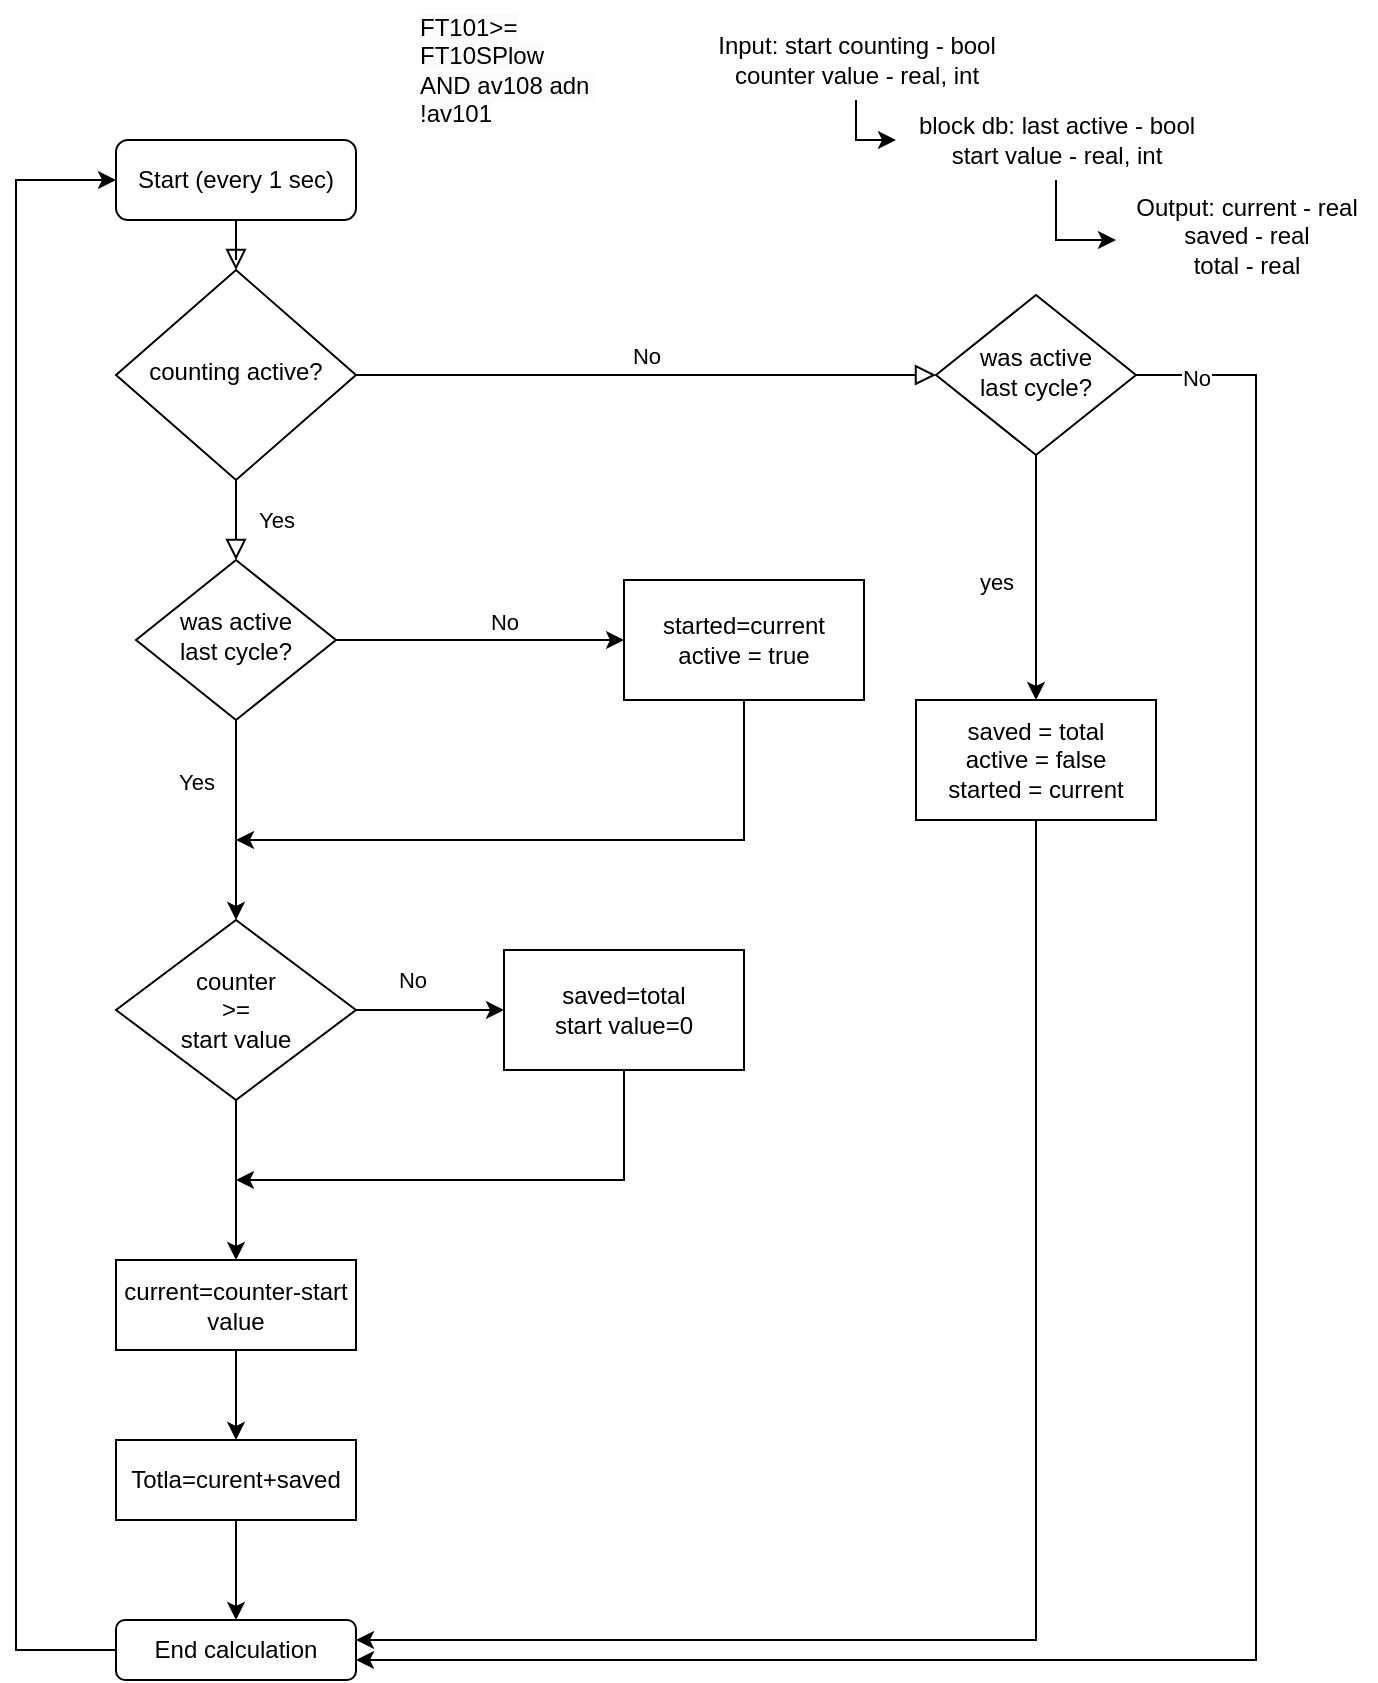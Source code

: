 <mxfile version="20.7.4" type="github">
  <diagram id="C5RBs43oDa-KdzZeNtuy" name="Page-1">
    <mxGraphModel dx="875" dy="409" grid="1" gridSize="10" guides="1" tooltips="1" connect="1" arrows="1" fold="1" page="1" pageScale="1" pageWidth="827" pageHeight="1169" math="0" shadow="0">
      <root>
        <mxCell id="WIyWlLk6GJQsqaUBKTNV-0" />
        <mxCell id="WIyWlLk6GJQsqaUBKTNV-1" parent="WIyWlLk6GJQsqaUBKTNV-0" />
        <mxCell id="WIyWlLk6GJQsqaUBKTNV-2" value="" style="rounded=0;html=1;jettySize=auto;orthogonalLoop=1;fontSize=11;endArrow=block;endFill=0;endSize=8;strokeWidth=1;shadow=0;labelBackgroundColor=none;edgeStyle=orthogonalEdgeStyle;" parent="WIyWlLk6GJQsqaUBKTNV-1" source="WIyWlLk6GJQsqaUBKTNV-3" target="WIyWlLk6GJQsqaUBKTNV-6" edge="1">
          <mxGeometry relative="1" as="geometry" />
        </mxCell>
        <mxCell id="WIyWlLk6GJQsqaUBKTNV-3" value="Start (every 1 sec)" style="rounded=1;whiteSpace=wrap;html=1;fontSize=12;glass=0;strokeWidth=1;shadow=0;" parent="WIyWlLk6GJQsqaUBKTNV-1" vertex="1">
          <mxGeometry x="160" y="80" width="120" height="40" as="geometry" />
        </mxCell>
        <mxCell id="WIyWlLk6GJQsqaUBKTNV-4" value="Yes" style="rounded=0;html=1;jettySize=auto;orthogonalLoop=1;fontSize=11;endArrow=block;endFill=0;endSize=8;strokeWidth=1;shadow=0;labelBackgroundColor=none;edgeStyle=orthogonalEdgeStyle;" parent="WIyWlLk6GJQsqaUBKTNV-1" source="WIyWlLk6GJQsqaUBKTNV-6" target="WIyWlLk6GJQsqaUBKTNV-10" edge="1">
          <mxGeometry y="20" relative="1" as="geometry">
            <mxPoint as="offset" />
          </mxGeometry>
        </mxCell>
        <mxCell id="WIyWlLk6GJQsqaUBKTNV-5" value="No" style="edgeStyle=orthogonalEdgeStyle;rounded=0;html=1;jettySize=auto;orthogonalLoop=1;fontSize=11;endArrow=block;endFill=0;endSize=8;strokeWidth=1;shadow=0;labelBackgroundColor=none;entryX=0;entryY=0.5;entryDx=0;entryDy=0;" parent="WIyWlLk6GJQsqaUBKTNV-1" source="WIyWlLk6GJQsqaUBKTNV-6" target="XAoa4UDu2-2IFFTAFuq_-0" edge="1">
          <mxGeometry y="10" relative="1" as="geometry">
            <mxPoint as="offset" />
          </mxGeometry>
        </mxCell>
        <mxCell id="WIyWlLk6GJQsqaUBKTNV-6" value="counting active?" style="rhombus;whiteSpace=wrap;html=1;shadow=0;fontFamily=Helvetica;fontSize=12;align=center;strokeWidth=1;spacing=6;spacingTop=-4;" parent="WIyWlLk6GJQsqaUBKTNV-1" vertex="1">
          <mxGeometry x="160" y="145" width="120" height="105" as="geometry" />
        </mxCell>
        <mxCell id="XAoa4UDu2-2IFFTAFuq_-49" style="edgeStyle=orthogonalEdgeStyle;rounded=0;orthogonalLoop=1;jettySize=auto;html=1;entryX=0;entryY=0.5;entryDx=0;entryDy=0;" edge="1" parent="WIyWlLk6GJQsqaUBKTNV-1" source="WIyWlLk6GJQsqaUBKTNV-10">
          <mxGeometry relative="1" as="geometry">
            <mxPoint x="414" y="330" as="targetPoint" />
          </mxGeometry>
        </mxCell>
        <mxCell id="XAoa4UDu2-2IFFTAFuq_-50" value="No" style="edgeLabel;html=1;align=center;verticalAlign=middle;resizable=0;points=[];" vertex="1" connectable="0" parent="XAoa4UDu2-2IFFTAFuq_-49">
          <mxGeometry x="0.175" y="1" relative="1" as="geometry">
            <mxPoint x="-1" y="-9" as="offset" />
          </mxGeometry>
        </mxCell>
        <mxCell id="WIyWlLk6GJQsqaUBKTNV-10" value="was active&lt;br&gt;last cycle?" style="rhombus;whiteSpace=wrap;html=1;shadow=0;fontFamily=Helvetica;fontSize=12;align=center;strokeWidth=1;spacing=6;spacingTop=-4;" parent="WIyWlLk6GJQsqaUBKTNV-1" vertex="1">
          <mxGeometry x="170" y="290" width="100" height="80" as="geometry" />
        </mxCell>
        <mxCell id="XAoa4UDu2-2IFFTAFuq_-25" style="edgeStyle=orthogonalEdgeStyle;rounded=0;orthogonalLoop=1;jettySize=auto;html=1;entryX=0;entryY=0.5;entryDx=0;entryDy=0;exitX=0;exitY=0.5;exitDx=0;exitDy=0;" edge="1" parent="WIyWlLk6GJQsqaUBKTNV-1" source="WIyWlLk6GJQsqaUBKTNV-11" target="WIyWlLk6GJQsqaUBKTNV-3">
          <mxGeometry relative="1" as="geometry">
            <Array as="points">
              <mxPoint x="110" y="835" />
              <mxPoint x="110" y="100" />
            </Array>
          </mxGeometry>
        </mxCell>
        <mxCell id="WIyWlLk6GJQsqaUBKTNV-11" value="End calculation" style="rounded=1;whiteSpace=wrap;html=1;fontSize=12;glass=0;strokeWidth=1;shadow=0;" parent="WIyWlLk6GJQsqaUBKTNV-1" vertex="1">
          <mxGeometry x="160" y="820" width="120" height="30" as="geometry" />
        </mxCell>
        <mxCell id="XAoa4UDu2-2IFFTAFuq_-23" style="edgeStyle=orthogonalEdgeStyle;rounded=0;orthogonalLoop=1;jettySize=auto;html=1;exitX=0.5;exitY=1;exitDx=0;exitDy=0;exitPerimeter=0;" edge="1" parent="WIyWlLk6GJQsqaUBKTNV-1" source="XAoa4UDu2-2IFFTAFuq_-53">
          <mxGeometry relative="1" as="geometry">
            <mxPoint x="474" y="350" as="sourcePoint" />
            <mxPoint x="220" y="430" as="targetPoint" />
            <Array as="points">
              <mxPoint x="474" y="430" />
            </Array>
          </mxGeometry>
        </mxCell>
        <mxCell id="XAoa4UDu2-2IFFTAFuq_-1" style="edgeStyle=orthogonalEdgeStyle;rounded=0;orthogonalLoop=1;jettySize=auto;html=1;" edge="1" parent="WIyWlLk6GJQsqaUBKTNV-1" source="XAoa4UDu2-2IFFTAFuq_-0">
          <mxGeometry relative="1" as="geometry">
            <mxPoint x="280" y="840" as="targetPoint" />
            <Array as="points">
              <mxPoint x="730" y="198" />
              <mxPoint x="730" y="840" />
              <mxPoint x="280" y="840" />
            </Array>
          </mxGeometry>
        </mxCell>
        <mxCell id="XAoa4UDu2-2IFFTAFuq_-2" value="No" style="edgeLabel;html=1;align=center;verticalAlign=middle;resizable=0;points=[];" vertex="1" connectable="0" parent="XAoa4UDu2-2IFFTAFuq_-1">
          <mxGeometry x="-0.169" y="2" relative="1" as="geometry">
            <mxPoint x="-32" y="-418" as="offset" />
          </mxGeometry>
        </mxCell>
        <mxCell id="XAoa4UDu2-2IFFTAFuq_-45" style="edgeStyle=orthogonalEdgeStyle;rounded=0;orthogonalLoop=1;jettySize=auto;html=1;entryX=0.5;entryY=0;entryDx=0;entryDy=0;" edge="1" parent="WIyWlLk6GJQsqaUBKTNV-1" source="XAoa4UDu2-2IFFTAFuq_-0" target="XAoa4UDu2-2IFFTAFuq_-42">
          <mxGeometry relative="1" as="geometry" />
        </mxCell>
        <mxCell id="XAoa4UDu2-2IFFTAFuq_-46" value="yes" style="edgeLabel;html=1;align=center;verticalAlign=middle;resizable=0;points=[];" vertex="1" connectable="0" parent="XAoa4UDu2-2IFFTAFuq_-45">
          <mxGeometry x="0.213" y="1" relative="1" as="geometry">
            <mxPoint x="-21" y="-11" as="offset" />
          </mxGeometry>
        </mxCell>
        <mxCell id="XAoa4UDu2-2IFFTAFuq_-0" value="was active&lt;br&gt;last cycle?" style="rhombus;whiteSpace=wrap;html=1;shadow=0;fontFamily=Helvetica;fontSize=12;align=center;strokeWidth=1;spacing=6;spacingTop=-4;" vertex="1" parent="WIyWlLk6GJQsqaUBKTNV-1">
          <mxGeometry x="570" y="157.5" width="100" height="80" as="geometry" />
        </mxCell>
        <mxCell id="XAoa4UDu2-2IFFTAFuq_-9" style="edgeStyle=orthogonalEdgeStyle;rounded=0;orthogonalLoop=1;jettySize=auto;html=1;exitX=0.5;exitY=1;exitDx=0;exitDy=0;entryX=0.5;entryY=0;entryDx=0;entryDy=0;" edge="1" parent="WIyWlLk6GJQsqaUBKTNV-1" source="WIyWlLk6GJQsqaUBKTNV-10" target="XAoa4UDu2-2IFFTAFuq_-17">
          <mxGeometry relative="1" as="geometry">
            <mxPoint x="260" y="580" as="targetPoint" />
            <mxPoint x="220" y="510" as="sourcePoint" />
          </mxGeometry>
        </mxCell>
        <mxCell id="XAoa4UDu2-2IFFTAFuq_-54" value="Yes" style="edgeLabel;html=1;align=center;verticalAlign=middle;resizable=0;points=[];" vertex="1" connectable="0" parent="XAoa4UDu2-2IFFTAFuq_-9">
          <mxGeometry x="0.198" y="5" relative="1" as="geometry">
            <mxPoint x="-25" y="-29" as="offset" />
          </mxGeometry>
        </mxCell>
        <mxCell id="XAoa4UDu2-2IFFTAFuq_-24" style="edgeStyle=orthogonalEdgeStyle;rounded=0;orthogonalLoop=1;jettySize=auto;html=1;" edge="1" parent="WIyWlLk6GJQsqaUBKTNV-1" source="XAoa4UDu2-2IFFTAFuq_-10" target="XAoa4UDu2-2IFFTAFuq_-21">
          <mxGeometry relative="1" as="geometry" />
        </mxCell>
        <mxCell id="XAoa4UDu2-2IFFTAFuq_-10" value="current=counter-start value" style="rounded=0;whiteSpace=wrap;html=1;" vertex="1" parent="WIyWlLk6GJQsqaUBKTNV-1">
          <mxGeometry x="160" y="640" width="120" height="45" as="geometry" />
        </mxCell>
        <mxCell id="XAoa4UDu2-2IFFTAFuq_-18" style="edgeStyle=orthogonalEdgeStyle;rounded=0;orthogonalLoop=1;jettySize=auto;html=1;exitX=0.5;exitY=1;exitDx=0;exitDy=0;entryX=0.5;entryY=0;entryDx=0;entryDy=0;" edge="1" parent="WIyWlLk6GJQsqaUBKTNV-1" source="XAoa4UDu2-2IFFTAFuq_-17" target="XAoa4UDu2-2IFFTAFuq_-10">
          <mxGeometry relative="1" as="geometry" />
        </mxCell>
        <mxCell id="XAoa4UDu2-2IFFTAFuq_-36" style="edgeStyle=orthogonalEdgeStyle;rounded=0;orthogonalLoop=1;jettySize=auto;html=1;entryX=0;entryY=0.5;entryDx=0;entryDy=0;" edge="1" parent="WIyWlLk6GJQsqaUBKTNV-1" source="XAoa4UDu2-2IFFTAFuq_-17" target="XAoa4UDu2-2IFFTAFuq_-35">
          <mxGeometry relative="1" as="geometry" />
        </mxCell>
        <mxCell id="XAoa4UDu2-2IFFTAFuq_-56" value="No" style="edgeLabel;html=1;align=center;verticalAlign=middle;resizable=0;points=[];" vertex="1" connectable="0" parent="XAoa4UDu2-2IFFTAFuq_-36">
          <mxGeometry x="-0.248" y="1" relative="1" as="geometry">
            <mxPoint y="-14" as="offset" />
          </mxGeometry>
        </mxCell>
        <mxCell id="XAoa4UDu2-2IFFTAFuq_-17" value="counter&lt;br&gt;&amp;gt;=&lt;br&gt;start value" style="rhombus;whiteSpace=wrap;html=1;" vertex="1" parent="WIyWlLk6GJQsqaUBKTNV-1">
          <mxGeometry x="160" y="470" width="120" height="90" as="geometry" />
        </mxCell>
        <mxCell id="XAoa4UDu2-2IFFTAFuq_-26" style="edgeStyle=orthogonalEdgeStyle;rounded=0;orthogonalLoop=1;jettySize=auto;html=1;entryX=0.5;entryY=0;entryDx=0;entryDy=0;" edge="1" parent="WIyWlLk6GJQsqaUBKTNV-1" source="XAoa4UDu2-2IFFTAFuq_-21" target="WIyWlLk6GJQsqaUBKTNV-11">
          <mxGeometry relative="1" as="geometry" />
        </mxCell>
        <mxCell id="XAoa4UDu2-2IFFTAFuq_-21" value="Totla=curent+saved" style="rounded=0;whiteSpace=wrap;html=1;" vertex="1" parent="WIyWlLk6GJQsqaUBKTNV-1">
          <mxGeometry x="160" y="730" width="120" height="40" as="geometry" />
        </mxCell>
        <mxCell id="XAoa4UDu2-2IFFTAFuq_-34" style="edgeStyle=orthogonalEdgeStyle;rounded=0;orthogonalLoop=1;jettySize=auto;html=1;startArrow=none;" edge="1" parent="WIyWlLk6GJQsqaUBKTNV-1" source="XAoa4UDu2-2IFFTAFuq_-42">
          <mxGeometry relative="1" as="geometry">
            <mxPoint x="280" y="830" as="targetPoint" />
            <Array as="points">
              <mxPoint x="620" y="830" />
              <mxPoint x="280" y="830" />
            </Array>
          </mxGeometry>
        </mxCell>
        <mxCell id="XAoa4UDu2-2IFFTAFuq_-37" style="edgeStyle=orthogonalEdgeStyle;rounded=0;orthogonalLoop=1;jettySize=auto;html=1;exitX=0.5;exitY=1;exitDx=0;exitDy=0;" edge="1" parent="WIyWlLk6GJQsqaUBKTNV-1" source="XAoa4UDu2-2IFFTAFuq_-35">
          <mxGeometry relative="1" as="geometry">
            <mxPoint x="220" y="600" as="targetPoint" />
            <Array as="points">
              <mxPoint x="414" y="600" />
              <mxPoint x="220" y="600" />
            </Array>
          </mxGeometry>
        </mxCell>
        <mxCell id="XAoa4UDu2-2IFFTAFuq_-35" value="saved=total&lt;br&gt;start value=0" style="rounded=0;whiteSpace=wrap;html=1;" vertex="1" parent="WIyWlLk6GJQsqaUBKTNV-1">
          <mxGeometry x="354" y="485" width="120" height="60" as="geometry" />
        </mxCell>
        <mxCell id="XAoa4UDu2-2IFFTAFuq_-39" value="&lt;span style=&quot;color: rgb(0, 0, 0); font-family: Helvetica; font-size: 12px; font-style: normal; font-variant-ligatures: normal; font-variant-caps: normal; font-weight: 400; letter-spacing: normal; orphans: 2; text-align: center; text-indent: 0px; text-transform: none; widows: 2; word-spacing: 0px; -webkit-text-stroke-width: 0px; background-color: rgb(251, 251, 251); text-decoration-thickness: initial; text-decoration-style: initial; text-decoration-color: initial; float: none; display: inline !important;&quot;&gt;FT101&amp;gt;=&lt;/span&gt;&lt;br style=&quot;border-color: var(--border-color); color: rgb(0, 0, 0); font-family: Helvetica; font-size: 12px; font-style: normal; font-variant-ligatures: normal; font-variant-caps: normal; font-weight: 400; letter-spacing: normal; orphans: 2; text-align: center; text-indent: 0px; text-transform: none; widows: 2; word-spacing: 0px; -webkit-text-stroke-width: 0px; background-color: rgb(251, 251, 251); text-decoration-thickness: initial; text-decoration-style: initial; text-decoration-color: initial;&quot;&gt;&lt;span style=&quot;color: rgb(0, 0, 0); font-family: Helvetica; font-size: 12px; font-style: normal; font-variant-ligatures: normal; font-variant-caps: normal; font-weight: 400; letter-spacing: normal; orphans: 2; text-align: center; text-indent: 0px; text-transform: none; widows: 2; word-spacing: 0px; -webkit-text-stroke-width: 0px; background-color: rgb(251, 251, 251); text-decoration-thickness: initial; text-decoration-style: initial; text-decoration-color: initial; float: none; display: inline !important;&quot;&gt;FT10SPlow&lt;/span&gt;&lt;br style=&quot;border-color: var(--border-color); color: rgb(0, 0, 0); font-family: Helvetica; font-size: 12px; font-style: normal; font-variant-ligatures: normal; font-variant-caps: normal; font-weight: 400; letter-spacing: normal; orphans: 2; text-align: center; text-indent: 0px; text-transform: none; widows: 2; word-spacing: 0px; -webkit-text-stroke-width: 0px; background-color: rgb(251, 251, 251); text-decoration-thickness: initial; text-decoration-style: initial; text-decoration-color: initial;&quot;&gt;&lt;span style=&quot;color: rgb(0, 0, 0); font-family: Helvetica; font-size: 12px; font-style: normal; font-variant-ligatures: normal; font-variant-caps: normal; font-weight: 400; letter-spacing: normal; orphans: 2; text-align: center; text-indent: 0px; text-transform: none; widows: 2; word-spacing: 0px; -webkit-text-stroke-width: 0px; background-color: rgb(251, 251, 251); text-decoration-thickness: initial; text-decoration-style: initial; text-decoration-color: initial; float: none; display: inline !important;&quot;&gt;AND&amp;nbsp;av108 adn&amp;nbsp;&lt;/span&gt;&lt;br style=&quot;border-color: var(--border-color); color: rgb(0, 0, 0); font-family: Helvetica; font-size: 12px; font-style: normal; font-variant-ligatures: normal; font-variant-caps: normal; font-weight: 400; letter-spacing: normal; orphans: 2; text-align: center; text-indent: 0px; text-transform: none; widows: 2; word-spacing: 0px; -webkit-text-stroke-width: 0px; background-color: rgb(251, 251, 251); text-decoration-thickness: initial; text-decoration-style: initial; text-decoration-color: initial;&quot;&gt;&lt;span style=&quot;color: rgb(0, 0, 0); font-family: Helvetica; font-size: 12px; font-style: normal; font-variant-ligatures: normal; font-variant-caps: normal; font-weight: 400; letter-spacing: normal; orphans: 2; text-align: center; text-indent: 0px; text-transform: none; widows: 2; word-spacing: 0px; -webkit-text-stroke-width: 0px; background-color: rgb(251, 251, 251); text-decoration-thickness: initial; text-decoration-style: initial; text-decoration-color: initial; float: none; display: inline !important;&quot;&gt;!av101&lt;/span&gt;" style="text;whiteSpace=wrap;html=1;" vertex="1" parent="WIyWlLk6GJQsqaUBKTNV-1">
          <mxGeometry x="310" y="10" width="120" height="80" as="geometry" />
        </mxCell>
        <mxCell id="XAoa4UDu2-2IFFTAFuq_-42" value="saved = total&lt;br&gt;active = false&lt;br&gt;started = current" style="rounded=0;whiteSpace=wrap;html=1;" vertex="1" parent="WIyWlLk6GJQsqaUBKTNV-1">
          <mxGeometry x="560" y="360" width="120" height="60" as="geometry" />
        </mxCell>
        <mxCell id="XAoa4UDu2-2IFFTAFuq_-53" value="started=current&lt;br&gt;active = true" style="rounded=0;whiteSpace=wrap;html=1;" vertex="1" parent="WIyWlLk6GJQsqaUBKTNV-1">
          <mxGeometry x="414" y="300" width="120" height="60" as="geometry" />
        </mxCell>
        <mxCell id="XAoa4UDu2-2IFFTAFuq_-61" style="edgeStyle=orthogonalEdgeStyle;rounded=0;orthogonalLoop=1;jettySize=auto;html=1;entryX=0;entryY=0.5;entryDx=0;entryDy=0;entryPerimeter=0;" edge="1" parent="WIyWlLk6GJQsqaUBKTNV-1" source="XAoa4UDu2-2IFFTAFuq_-57" target="XAoa4UDu2-2IFFTAFuq_-59">
          <mxGeometry relative="1" as="geometry" />
        </mxCell>
        <mxCell id="XAoa4UDu2-2IFFTAFuq_-57" value="Input: start counting - bool&lt;br&gt;counter value - real, int" style="text;html=1;align=center;verticalAlign=middle;resizable=0;points=[];autosize=1;strokeColor=none;fillColor=none;" vertex="1" parent="WIyWlLk6GJQsqaUBKTNV-1">
          <mxGeometry x="450" y="20" width="160" height="40" as="geometry" />
        </mxCell>
        <mxCell id="XAoa4UDu2-2IFFTAFuq_-58" value="Output: current - real&lt;br&gt;saved - real&lt;br&gt;total - real" style="text;html=1;align=center;verticalAlign=middle;resizable=0;points=[];autosize=1;strokeColor=none;fillColor=none;" vertex="1" parent="WIyWlLk6GJQsqaUBKTNV-1">
          <mxGeometry x="660" y="97.5" width="130" height="60" as="geometry" />
        </mxCell>
        <mxCell id="XAoa4UDu2-2IFFTAFuq_-62" style="edgeStyle=orthogonalEdgeStyle;rounded=0;orthogonalLoop=1;jettySize=auto;html=1;entryX=0;entryY=0.542;entryDx=0;entryDy=0;entryPerimeter=0;" edge="1" parent="WIyWlLk6GJQsqaUBKTNV-1" source="XAoa4UDu2-2IFFTAFuq_-59" target="XAoa4UDu2-2IFFTAFuq_-58">
          <mxGeometry relative="1" as="geometry" />
        </mxCell>
        <mxCell id="XAoa4UDu2-2IFFTAFuq_-59" value="block db: last active - bool&lt;br&gt;start value - real, int" style="text;html=1;align=center;verticalAlign=middle;resizable=0;points=[];autosize=1;strokeColor=none;fillColor=none;" vertex="1" parent="WIyWlLk6GJQsqaUBKTNV-1">
          <mxGeometry x="550" y="60" width="160" height="40" as="geometry" />
        </mxCell>
      </root>
    </mxGraphModel>
  </diagram>
</mxfile>
